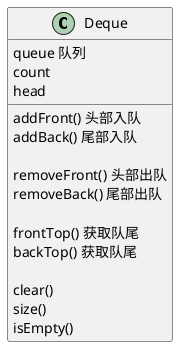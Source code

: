 @startuml

class Deque {
queue 队列
count
head


addFront() 头部入队
addBack() 尾部入队

removeFront() 头部出队
removeBack() 尾部出队

frontTop() 获取队尾
backTop() 获取队尾

clear()
size()
isEmpty()
}
@enduml



